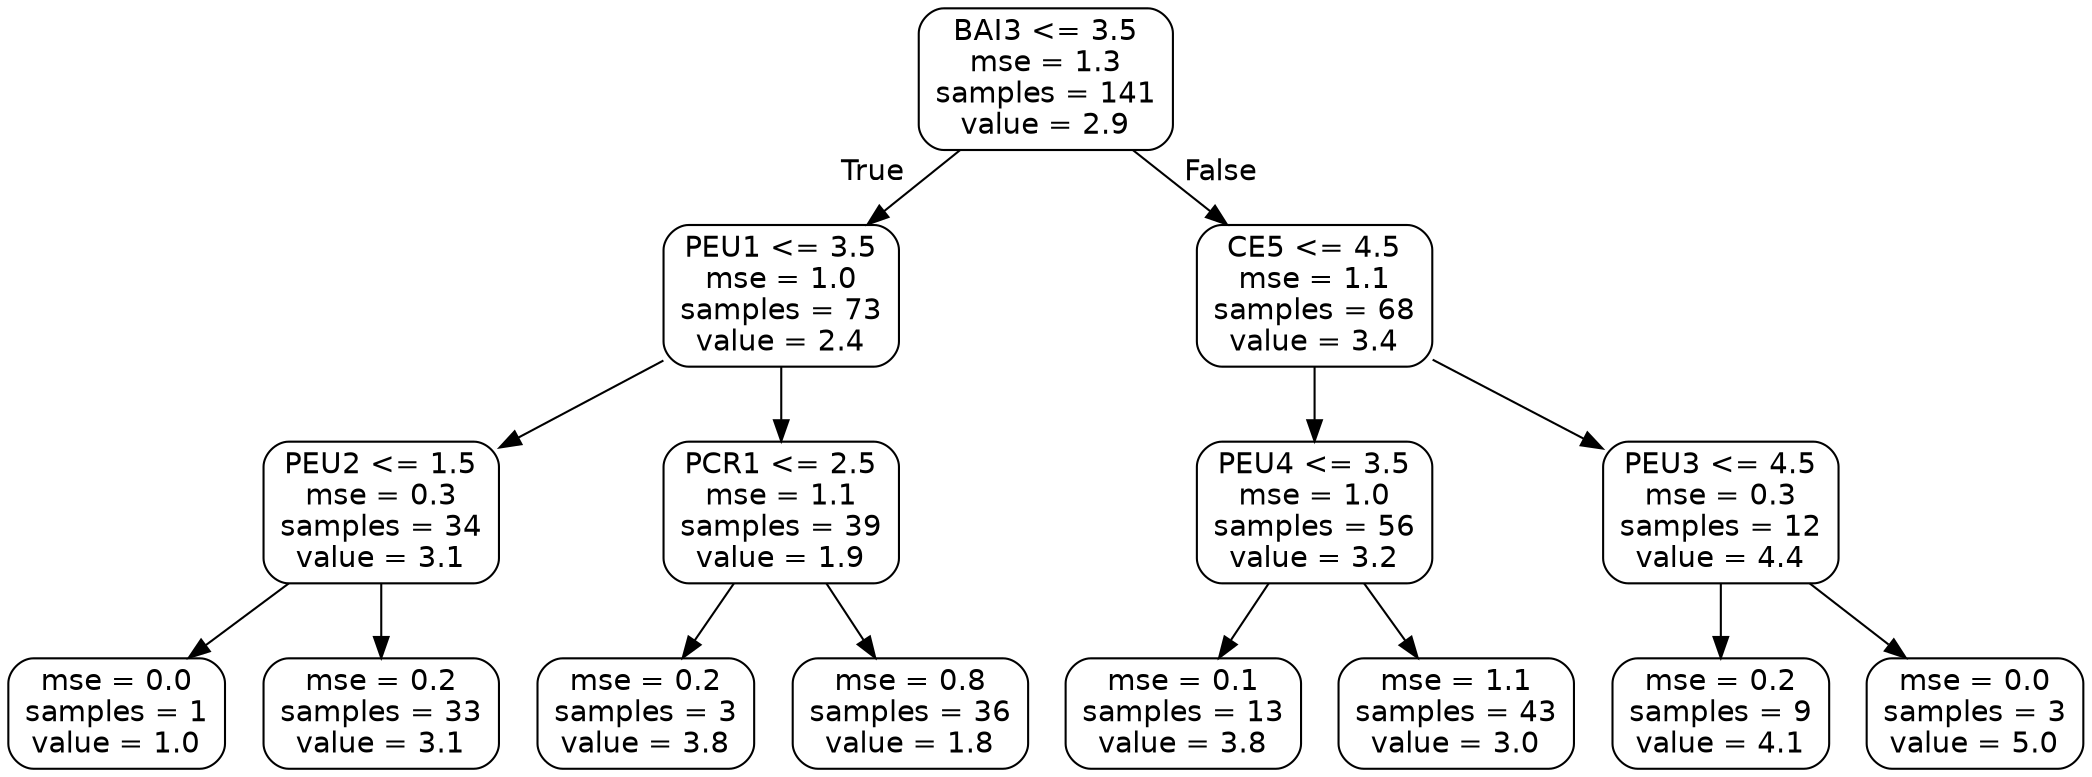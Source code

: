 digraph Tree {
node [shape=box, style="rounded", color="black", fontname=helvetica] ;
edge [fontname=helvetica] ;
0 [label="BAI3 <= 3.5\nmse = 1.3\nsamples = 141\nvalue = 2.9"] ;
1 [label="PEU1 <= 3.5\nmse = 1.0\nsamples = 73\nvalue = 2.4"] ;
0 -> 1 [labeldistance=2.5, labelangle=45, headlabel="True"] ;
2 [label="PEU2 <= 1.5\nmse = 0.3\nsamples = 34\nvalue = 3.1"] ;
1 -> 2 ;
3 [label="mse = 0.0\nsamples = 1\nvalue = 1.0"] ;
2 -> 3 ;
4 [label="mse = 0.2\nsamples = 33\nvalue = 3.1"] ;
2 -> 4 ;
5 [label="PCR1 <= 2.5\nmse = 1.1\nsamples = 39\nvalue = 1.9"] ;
1 -> 5 ;
6 [label="mse = 0.2\nsamples = 3\nvalue = 3.8"] ;
5 -> 6 ;
7 [label="mse = 0.8\nsamples = 36\nvalue = 1.8"] ;
5 -> 7 ;
8 [label="CE5 <= 4.5\nmse = 1.1\nsamples = 68\nvalue = 3.4"] ;
0 -> 8 [labeldistance=2.5, labelangle=-45, headlabel="False"] ;
9 [label="PEU4 <= 3.5\nmse = 1.0\nsamples = 56\nvalue = 3.2"] ;
8 -> 9 ;
10 [label="mse = 0.1\nsamples = 13\nvalue = 3.8"] ;
9 -> 10 ;
11 [label="mse = 1.1\nsamples = 43\nvalue = 3.0"] ;
9 -> 11 ;
12 [label="PEU3 <= 4.5\nmse = 0.3\nsamples = 12\nvalue = 4.4"] ;
8 -> 12 ;
13 [label="mse = 0.2\nsamples = 9\nvalue = 4.1"] ;
12 -> 13 ;
14 [label="mse = 0.0\nsamples = 3\nvalue = 5.0"] ;
12 -> 14 ;
}